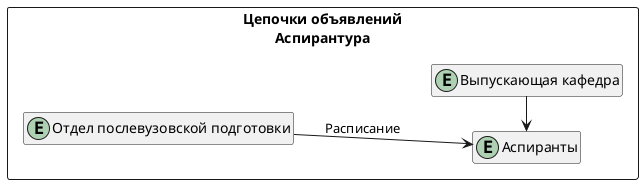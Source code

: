 ﻿@startuml
'https://plantuml.com/use-case-diagram

left to right direction

hide members

rectangle "Цепочки объявлений\nАспирантура" {
    entity "Отдел послевузовской подготовки" as departmentOfPostgraduateEducation
    
    entity "Выпускающая кафедра" as graduateChair
    
    entity "Аспиранты" as postgraduateStudents
    departmentOfPostgraduateEducation --> postgraduateStudents : Расписание
    graduateChair -left-> postgraduateStudents
}

@enduml